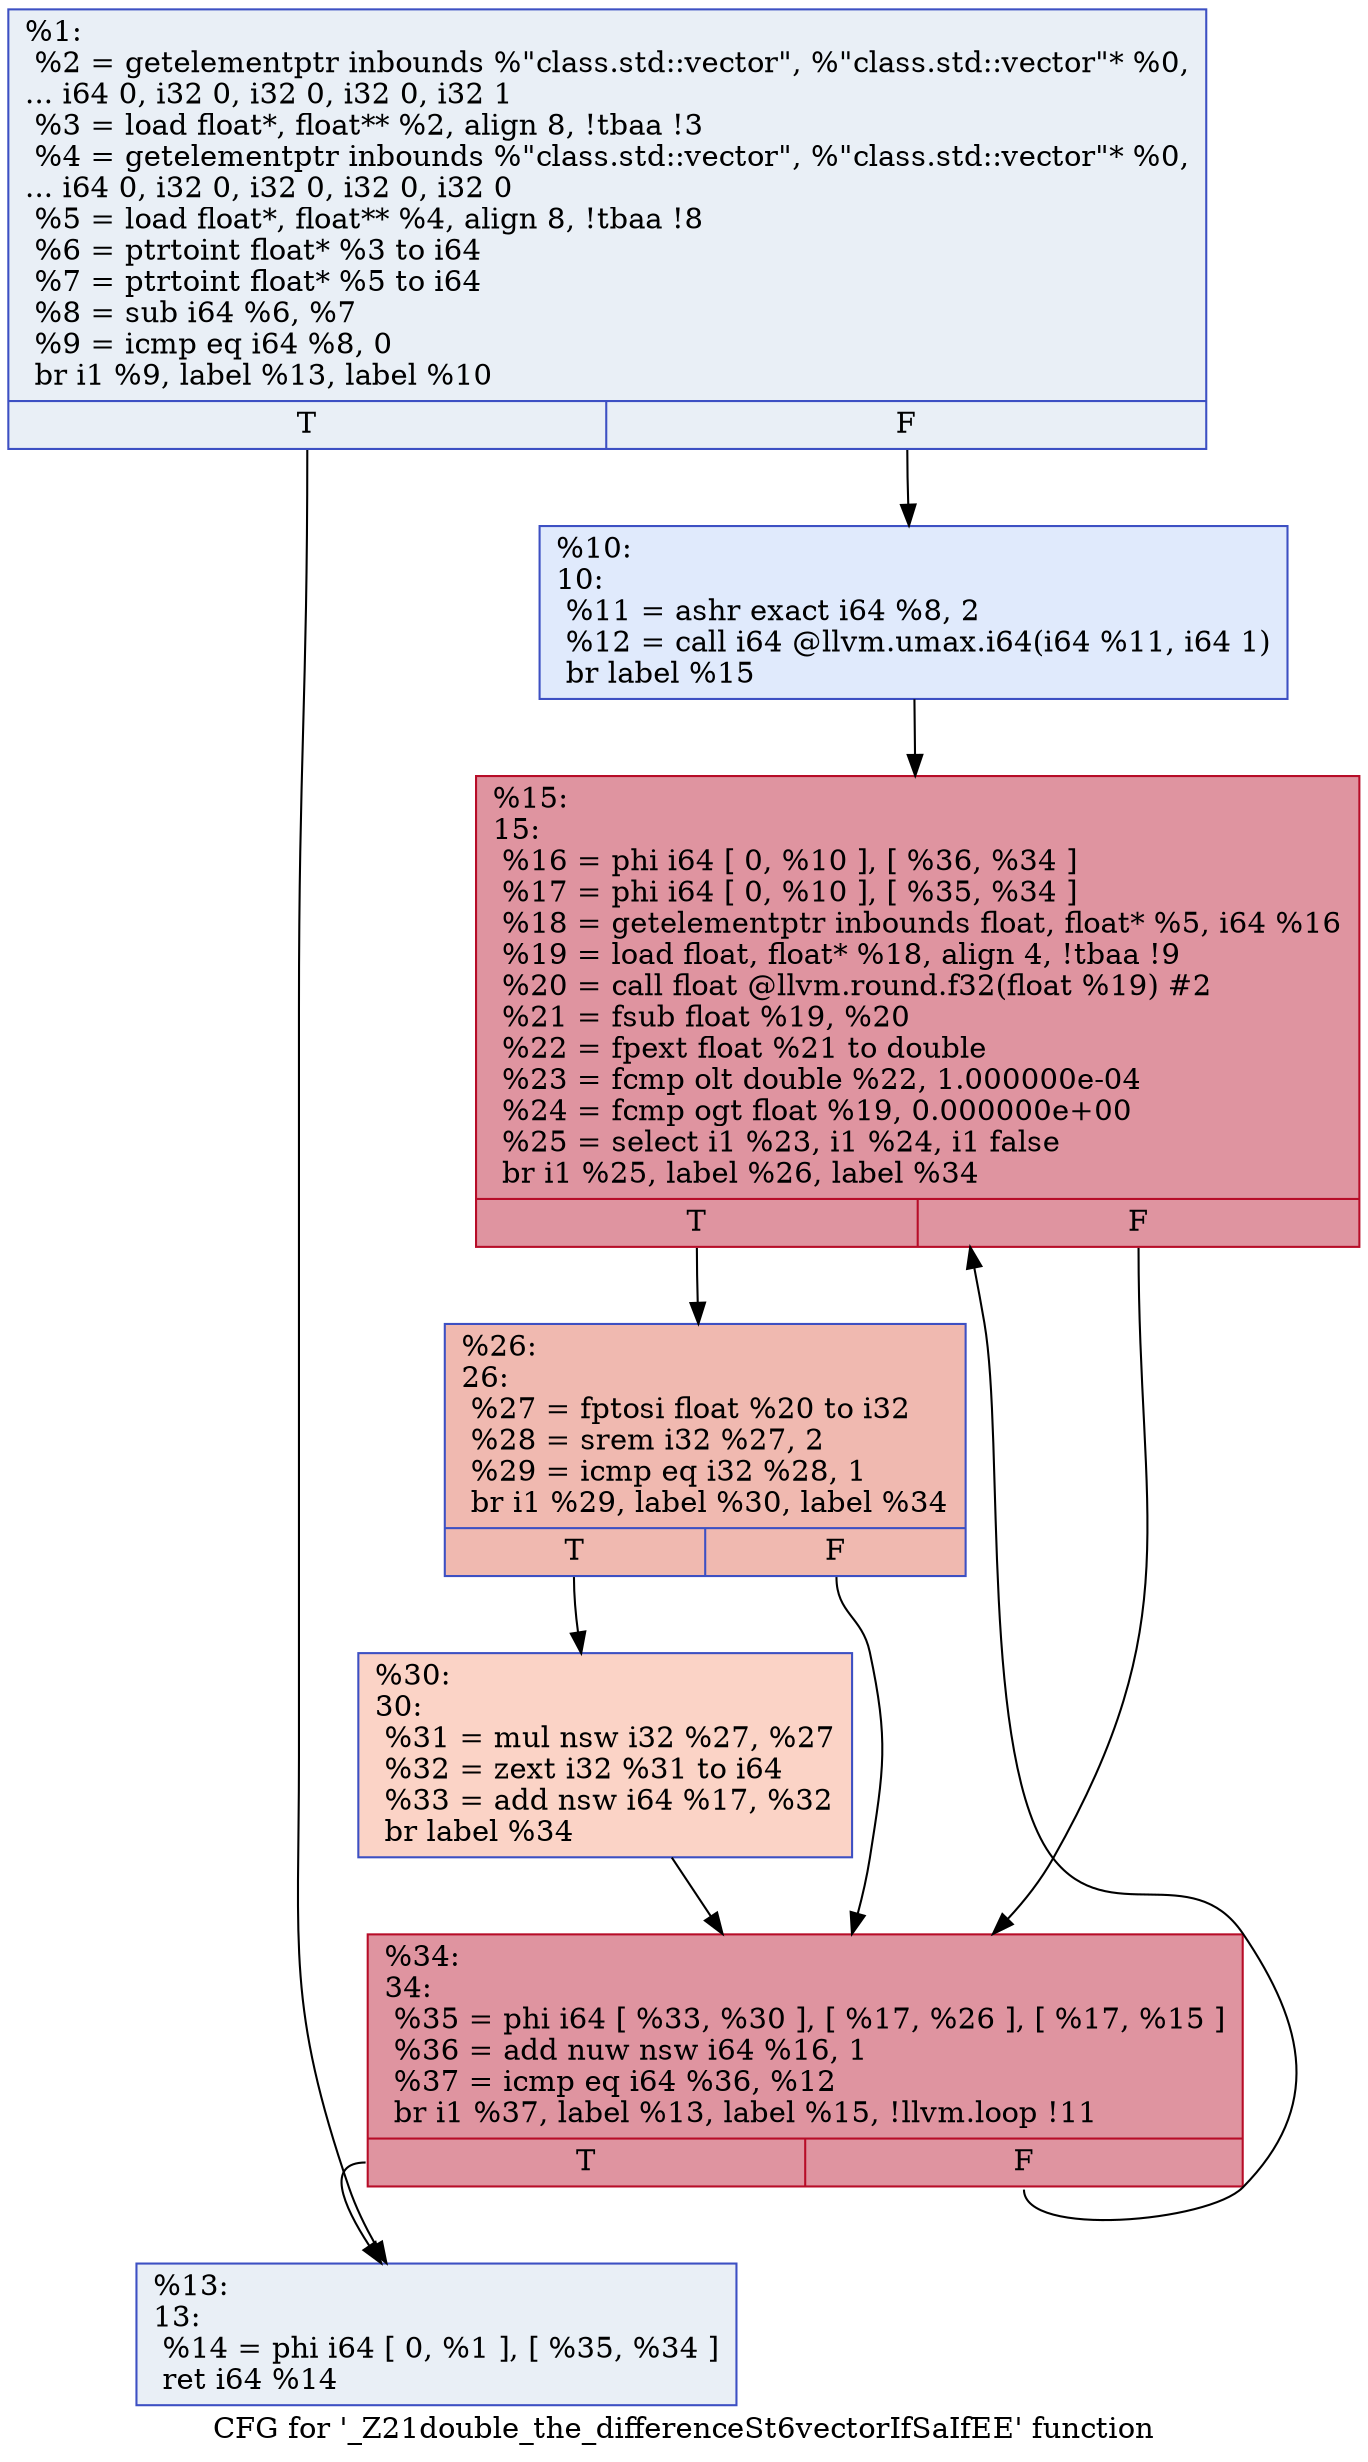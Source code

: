 digraph "CFG for '_Z21double_the_differenceSt6vectorIfSaIfEE' function" {
	label="CFG for '_Z21double_the_differenceSt6vectorIfSaIfEE' function";

	Node0x55ab34cac290 [shape=record,color="#3d50c3ff", style=filled, fillcolor="#cedaeb70",label="{%1:\l  %2 = getelementptr inbounds %\"class.std::vector\", %\"class.std::vector\"* %0,\l... i64 0, i32 0, i32 0, i32 0, i32 1\l  %3 = load float*, float** %2, align 8, !tbaa !3\l  %4 = getelementptr inbounds %\"class.std::vector\", %\"class.std::vector\"* %0,\l... i64 0, i32 0, i32 0, i32 0, i32 0\l  %5 = load float*, float** %4, align 8, !tbaa !8\l  %6 = ptrtoint float* %3 to i64\l  %7 = ptrtoint float* %5 to i64\l  %8 = sub i64 %6, %7\l  %9 = icmp eq i64 %8, 0\l  br i1 %9, label %13, label %10\l|{<s0>T|<s1>F}}"];
	Node0x55ab34cac290:s0 -> Node0x55ab34cad730;
	Node0x55ab34cac290:s1 -> Node0x55ab34cadbc0;
	Node0x55ab34cadbc0 [shape=record,color="#3d50c3ff", style=filled, fillcolor="#b9d0f970",label="{%10:\l10:                                               \l  %11 = ashr exact i64 %8, 2\l  %12 = call i64 @llvm.umax.i64(i64 %11, i64 1)\l  br label %15\l}"];
	Node0x55ab34cadbc0 -> Node0x55ab34cadfd0;
	Node0x55ab34cad730 [shape=record,color="#3d50c3ff", style=filled, fillcolor="#cedaeb70",label="{%13:\l13:                                               \l  %14 = phi i64 [ 0, %1 ], [ %35, %34 ]\l  ret i64 %14\l}"];
	Node0x55ab34cadfd0 [shape=record,color="#b70d28ff", style=filled, fillcolor="#b70d2870",label="{%15:\l15:                                               \l  %16 = phi i64 [ 0, %10 ], [ %36, %34 ]\l  %17 = phi i64 [ 0, %10 ], [ %35, %34 ]\l  %18 = getelementptr inbounds float, float* %5, i64 %16\l  %19 = load float, float* %18, align 4, !tbaa !9\l  %20 = call float @llvm.round.f32(float %19) #2\l  %21 = fsub float %19, %20\l  %22 = fpext float %21 to double\l  %23 = fcmp olt double %22, 1.000000e-04\l  %24 = fcmp ogt float %19, 0.000000e+00\l  %25 = select i1 %23, i1 %24, i1 false\l  br i1 %25, label %26, label %34\l|{<s0>T|<s1>F}}"];
	Node0x55ab34cadfd0:s0 -> Node0x55ab34caf540;
	Node0x55ab34cadfd0:s1 -> Node0x55ab34cae0c0;
	Node0x55ab34caf540 [shape=record,color="#3d50c3ff", style=filled, fillcolor="#de614d70",label="{%26:\l26:                                               \l  %27 = fptosi float %20 to i32\l  %28 = srem i32 %27, 2\l  %29 = icmp eq i32 %28, 1\l  br i1 %29, label %30, label %34\l|{<s0>T|<s1>F}}"];
	Node0x55ab34caf540:s0 -> Node0x55ab34caf840;
	Node0x55ab34caf540:s1 -> Node0x55ab34cae0c0;
	Node0x55ab34caf840 [shape=record,color="#3d50c3ff", style=filled, fillcolor="#f59c7d70",label="{%30:\l30:                                               \l  %31 = mul nsw i32 %27, %27\l  %32 = zext i32 %31 to i64\l  %33 = add nsw i64 %17, %32\l  br label %34\l}"];
	Node0x55ab34caf840 -> Node0x55ab34cae0c0;
	Node0x55ab34cae0c0 [shape=record,color="#b70d28ff", style=filled, fillcolor="#b70d2870",label="{%34:\l34:                                               \l  %35 = phi i64 [ %33, %30 ], [ %17, %26 ], [ %17, %15 ]\l  %36 = add nuw nsw i64 %16, 1\l  %37 = icmp eq i64 %36, %12\l  br i1 %37, label %13, label %15, !llvm.loop !11\l|{<s0>T|<s1>F}}"];
	Node0x55ab34cae0c0:s0 -> Node0x55ab34cad730;
	Node0x55ab34cae0c0:s1 -> Node0x55ab34cadfd0;
}
